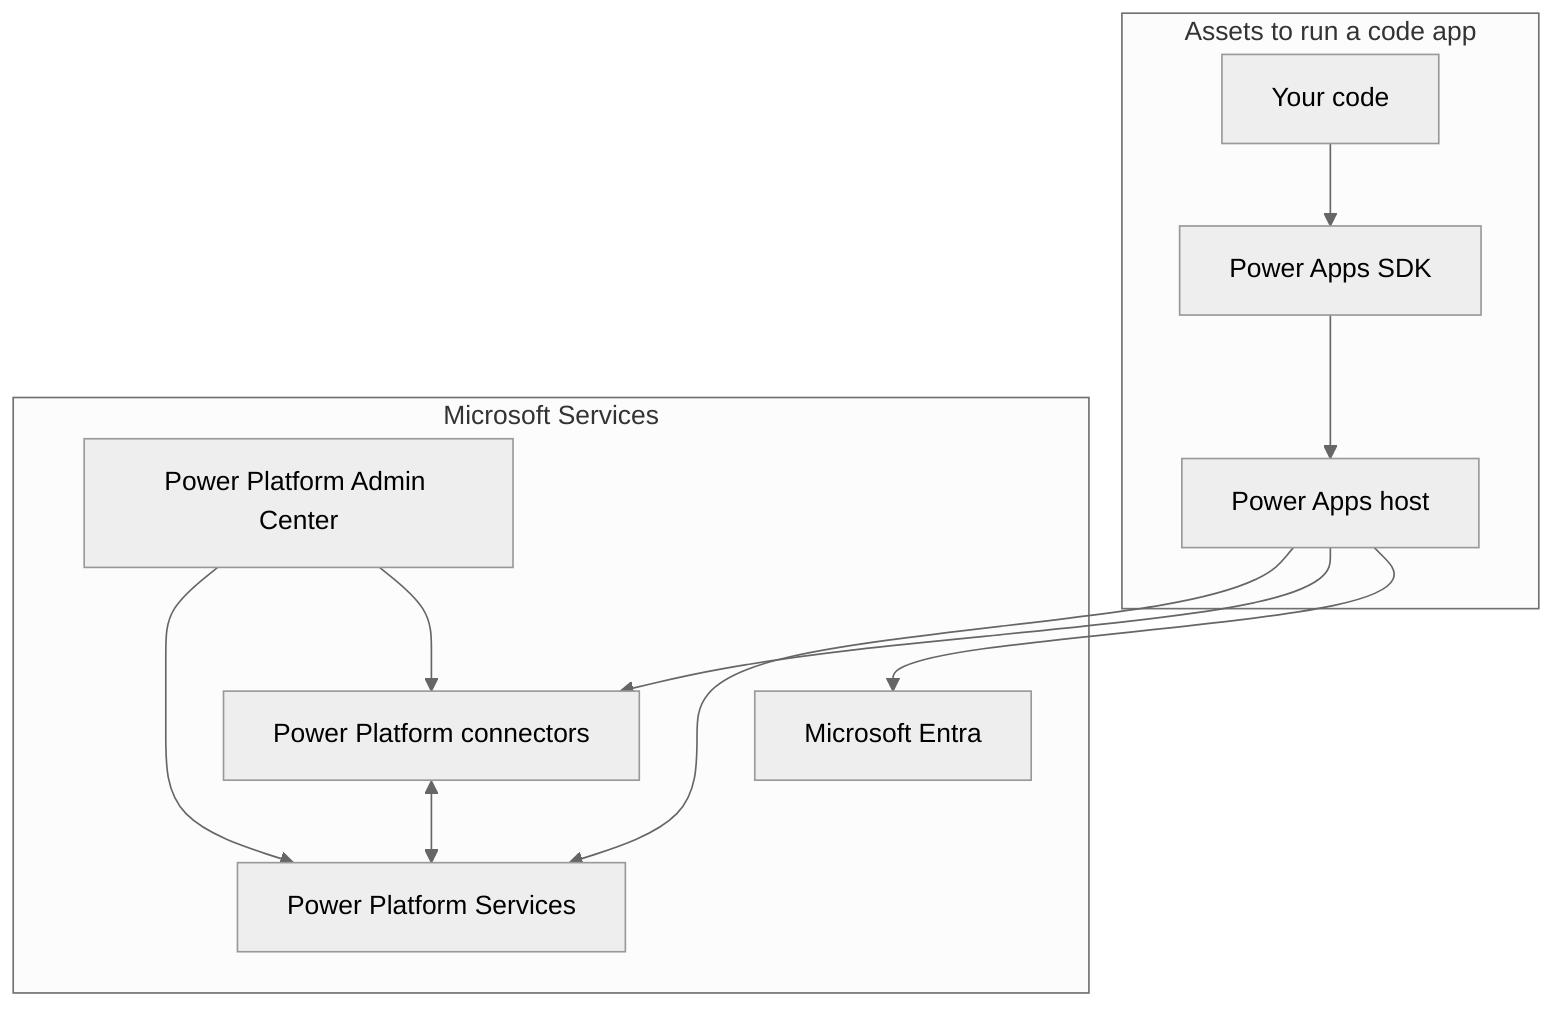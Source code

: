 ---
config:
  theme: neutral
  look: classic
  layout: dagre
---
flowchart TB
 subgraph Assets["Assets to run a code app"]
  direction TB
  YourCode["Your code"]
  SDK["Power Apps SDK"]
  Host["Power Apps host"]
  YourCode --> SDK --> Host
 end
 subgraph MS["Microsoft Services"]
  direction TB
  Connectors["Power Platform connectors"]
  Services["Power Platform Services"]
  Entra["Microsoft Entra"]
  Admin["Power Platform Admin Center"]
  Connectors <-->Services
 end
 Host --> Services
 Host --> Connectors
 Host --> Entra
 Admin --> Services
 Admin --> Connectors
